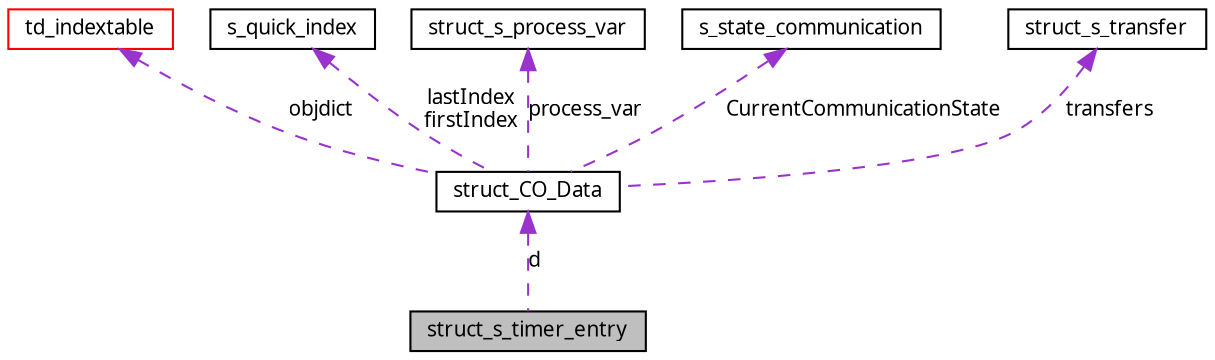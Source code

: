 digraph G
{
  edge [fontname="FreeSans.ttf",fontsize=10,labelfontname="FreeSans.ttf",labelfontsize=10];
  node [fontname="FreeSans.ttf",fontsize=10,shape=record];
  Node1 [label="struct_s_timer_entry",height=0.2,width=0.4,color="black", fillcolor="grey75", style="filled" fontcolor="black"];
  Node2 -> Node1 [dir=back,color="darkorchid3",fontsize=10,style="dashed",label="d",fontname="FreeSans.ttf"];
  Node2 [label="struct_CO_Data",height=0.2,width=0.4,color="black", fillcolor="white", style="filled",URL="$structstruct__CO__Data.html"];
  Node3 -> Node2 [dir=back,color="darkorchid3",fontsize=10,style="dashed",label="objdict",fontname="FreeSans.ttf"];
  Node3 [label="td_indextable",height=0.2,width=0.4,color="red", fillcolor="white", style="filled",URL="$structtd__indextable.html"];
  Node4 -> Node2 [dir=back,color="darkorchid3",fontsize=10,style="dashed",label="lastIndex\nfirstIndex",fontname="FreeSans.ttf"];
  Node4 [label="s_quick_index",height=0.2,width=0.4,color="black", fillcolor="white", style="filled",URL="$structs__quick__index.html"];
  Node5 -> Node2 [dir=back,color="darkorchid3",fontsize=10,style="dashed",label="process_var",fontname="FreeSans.ttf"];
  Node5 [label="struct_s_process_var",height=0.2,width=0.4,color="black", fillcolor="white", style="filled",URL="$structstruct__s__process__var.html"];
  Node6 -> Node2 [dir=back,color="darkorchid3",fontsize=10,style="dashed",label="CurrentCommunicationState",fontname="FreeSans.ttf"];
  Node6 [label="s_state_communication",height=0.2,width=0.4,color="black", fillcolor="white", style="filled",URL="$structs__state__communication.html"];
  Node7 -> Node2 [dir=back,color="darkorchid3",fontsize=10,style="dashed",label="transfers",fontname="FreeSans.ttf"];
  Node7 [label="struct_s_transfer",height=0.2,width=0.4,color="black", fillcolor="white", style="filled",URL="$structstruct__s__transfer.html"];
}
